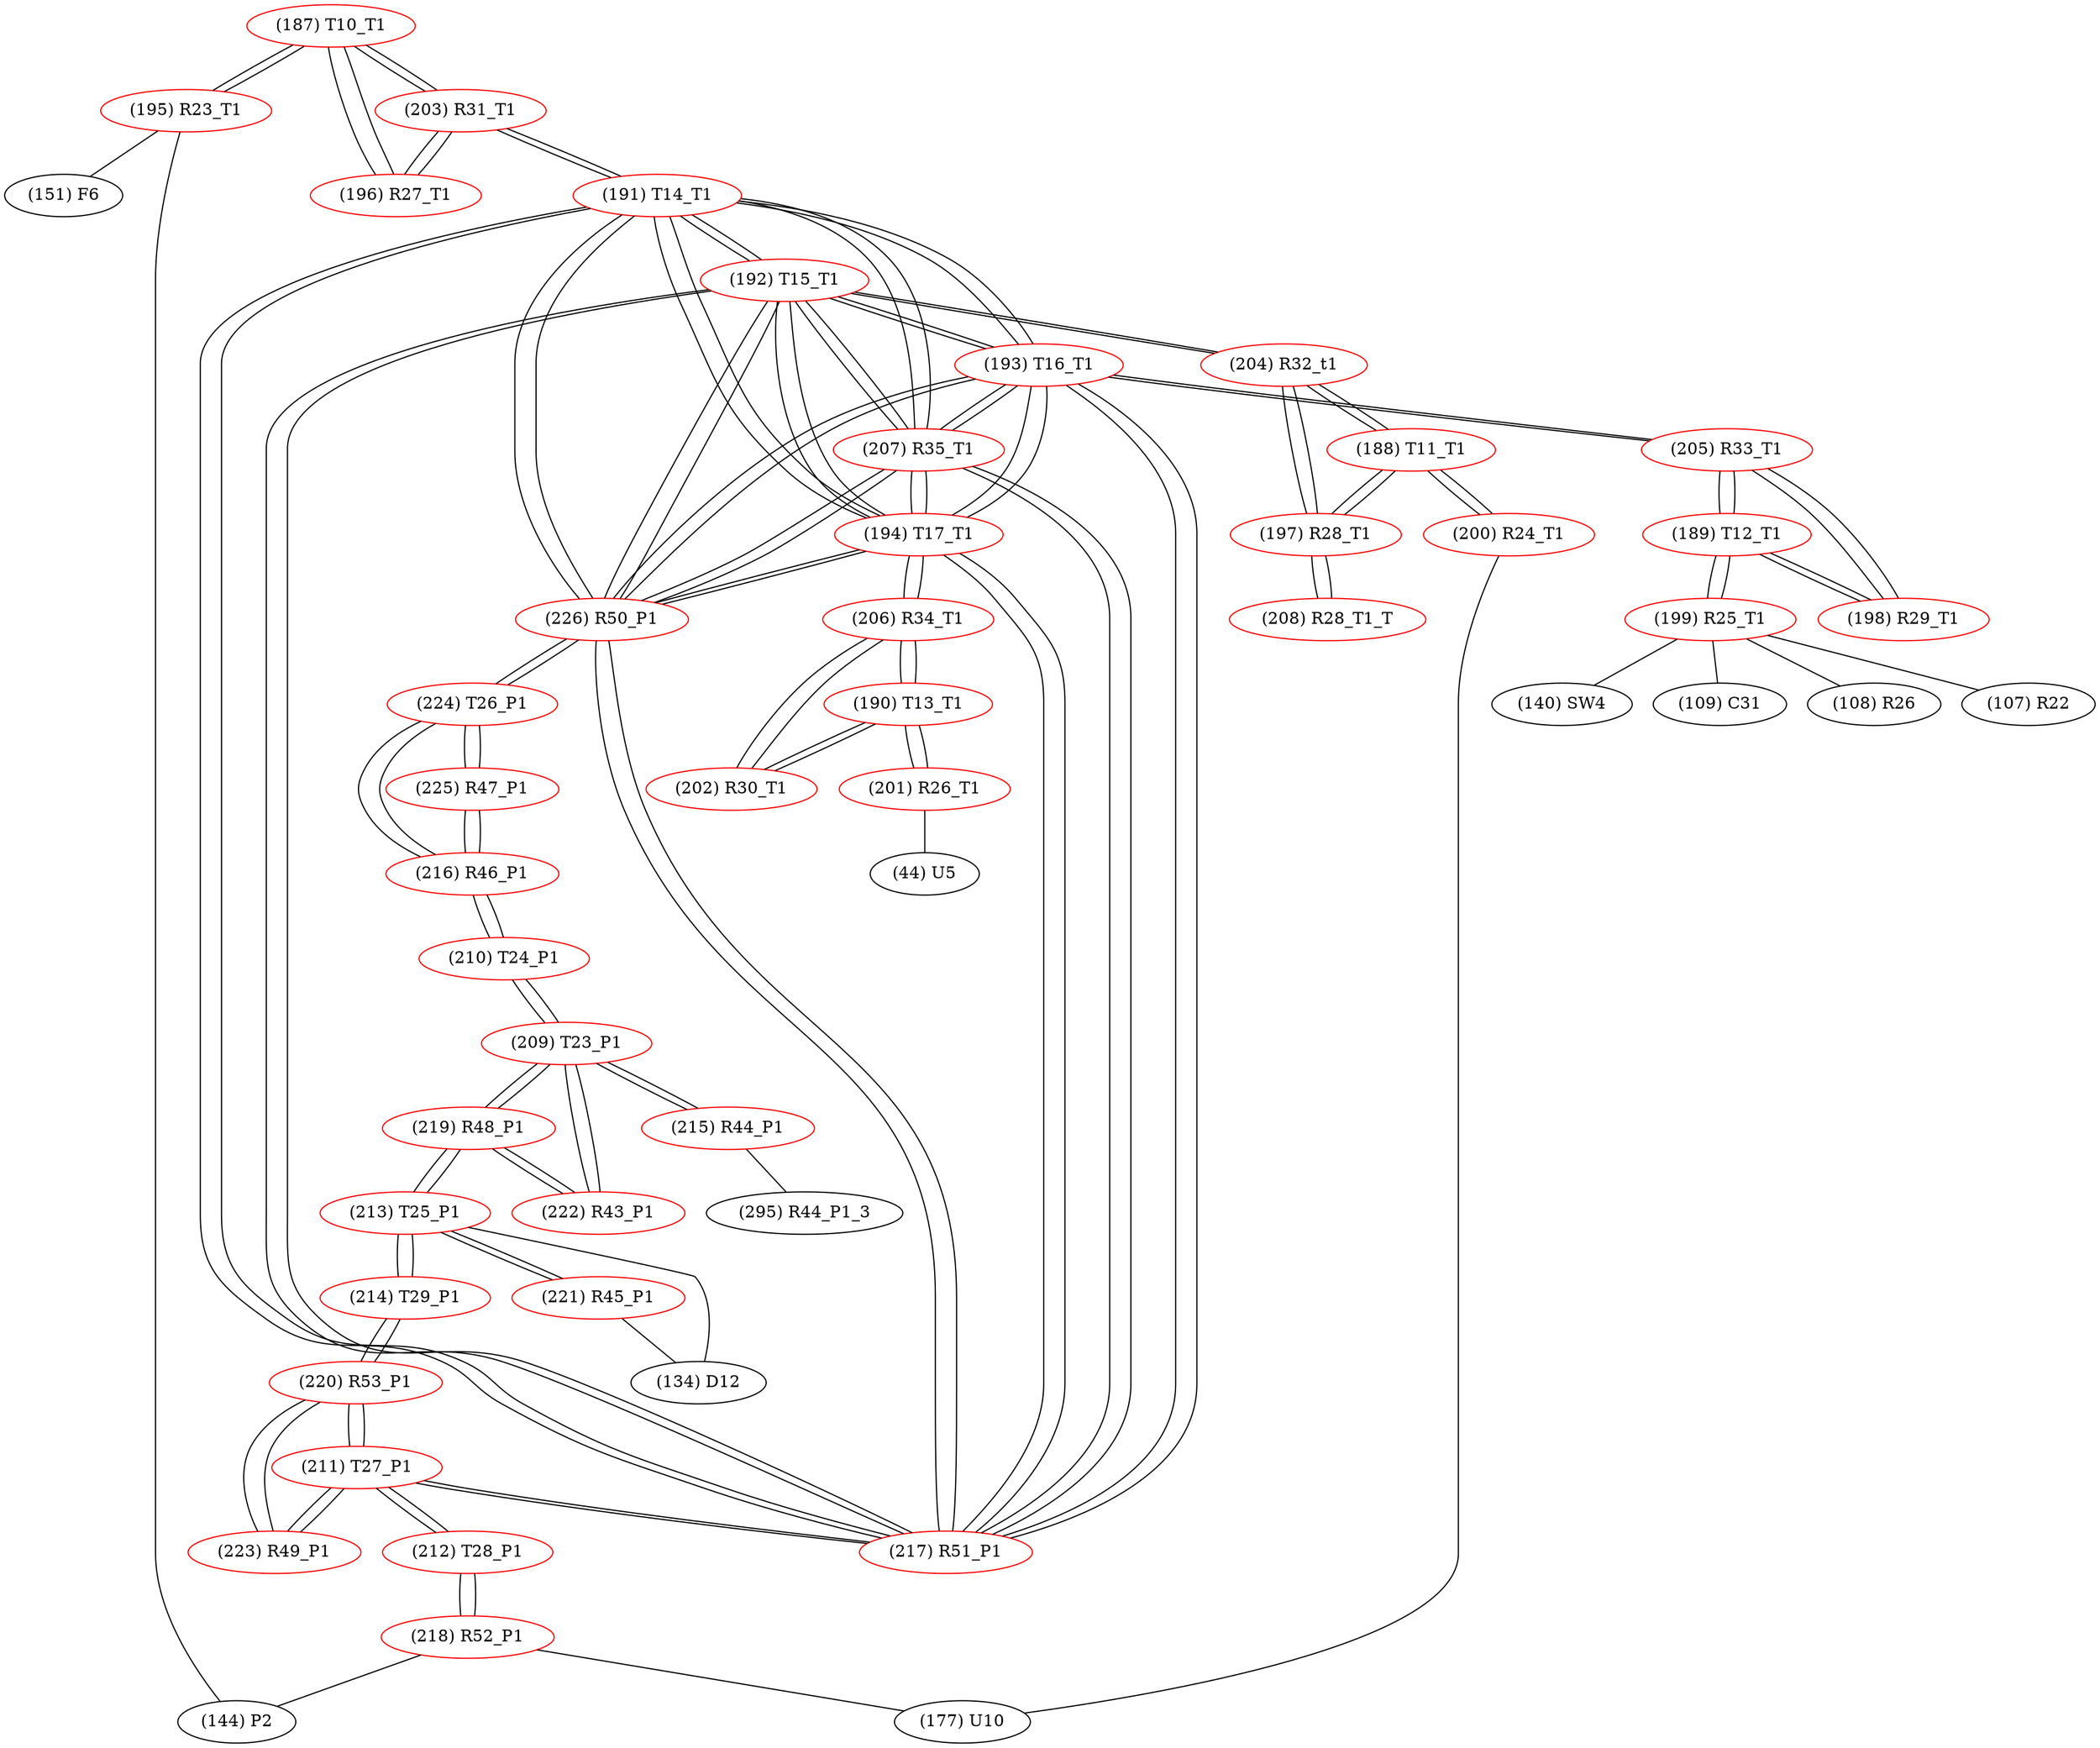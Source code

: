 graph {
	187 [label="(187) T10_T1" color=red]
	195 [label="(195) R23_T1"]
	203 [label="(203) R31_T1"]
	196 [label="(196) R27_T1"]
	188 [label="(188) T11_T1" color=red]
	200 [label="(200) R24_T1"]
	197 [label="(197) R28_T1"]
	204 [label="(204) R32_t1"]
	189 [label="(189) T12_T1" color=red]
	205 [label="(205) R33_T1"]
	198 [label="(198) R29_T1"]
	199 [label="(199) R25_T1"]
	190 [label="(190) T13_T1" color=red]
	202 [label="(202) R30_T1"]
	206 [label="(206) R34_T1"]
	201 [label="(201) R26_T1"]
	191 [label="(191) T14_T1" color=red]
	203 [label="(203) R31_T1"]
	217 [label="(217) R51_P1"]
	226 [label="(226) R50_P1"]
	194 [label="(194) T17_T1"]
	207 [label="(207) R35_T1"]
	193 [label="(193) T16_T1"]
	192 [label="(192) T15_T1"]
	192 [label="(192) T15_T1" color=red]
	204 [label="(204) R32_t1"]
	217 [label="(217) R51_P1"]
	226 [label="(226) R50_P1"]
	194 [label="(194) T17_T1"]
	207 [label="(207) R35_T1"]
	193 [label="(193) T16_T1"]
	191 [label="(191) T14_T1"]
	193 [label="(193) T16_T1" color=red]
	205 [label="(205) R33_T1"]
	217 [label="(217) R51_P1"]
	226 [label="(226) R50_P1"]
	194 [label="(194) T17_T1"]
	207 [label="(207) R35_T1"]
	192 [label="(192) T15_T1"]
	191 [label="(191) T14_T1"]
	194 [label="(194) T17_T1" color=red]
	206 [label="(206) R34_T1"]
	217 [label="(217) R51_P1"]
	226 [label="(226) R50_P1"]
	207 [label="(207) R35_T1"]
	193 [label="(193) T16_T1"]
	192 [label="(192) T15_T1"]
	191 [label="(191) T14_T1"]
	195 [label="(195) R23_T1" color=red]
	151 [label="(151) F6"]
	144 [label="(144) P2"]
	187 [label="(187) T10_T1"]
	196 [label="(196) R27_T1" color=red]
	187 [label="(187) T10_T1"]
	203 [label="(203) R31_T1"]
	197 [label="(197) R28_T1" color=red]
	188 [label="(188) T11_T1"]
	204 [label="(204) R32_t1"]
	208 [label="(208) R28_T1_T"]
	198 [label="(198) R29_T1" color=red]
	205 [label="(205) R33_T1"]
	189 [label="(189) T12_T1"]
	199 [label="(199) R25_T1" color=red]
	108 [label="(108) R26"]
	107 [label="(107) R22"]
	140 [label="(140) SW4"]
	109 [label="(109) C31"]
	189 [label="(189) T12_T1"]
	200 [label="(200) R24_T1" color=red]
	177 [label="(177) U10"]
	188 [label="(188) T11_T1"]
	201 [label="(201) R26_T1" color=red]
	44 [label="(44) U5"]
	190 [label="(190) T13_T1"]
	202 [label="(202) R30_T1" color=red]
	206 [label="(206) R34_T1"]
	190 [label="(190) T13_T1"]
	203 [label="(203) R31_T1" color=red]
	187 [label="(187) T10_T1"]
	196 [label="(196) R27_T1"]
	191 [label="(191) T14_T1"]
	204 [label="(204) R32_t1" color=red]
	192 [label="(192) T15_T1"]
	188 [label="(188) T11_T1"]
	197 [label="(197) R28_T1"]
	205 [label="(205) R33_T1" color=red]
	193 [label="(193) T16_T1"]
	198 [label="(198) R29_T1"]
	189 [label="(189) T12_T1"]
	206 [label="(206) R34_T1" color=red]
	194 [label="(194) T17_T1"]
	202 [label="(202) R30_T1"]
	190 [label="(190) T13_T1"]
	207 [label="(207) R35_T1" color=red]
	217 [label="(217) R51_P1"]
	226 [label="(226) R50_P1"]
	194 [label="(194) T17_T1"]
	193 [label="(193) T16_T1"]
	192 [label="(192) T15_T1"]
	191 [label="(191) T14_T1"]
	208 [label="(208) R28_T1_T" color=red]
	197 [label="(197) R28_T1"]
	209 [label="(209) T23_P1" color=red]
	219 [label="(219) R48_P1"]
	222 [label="(222) R43_P1"]
	210 [label="(210) T24_P1"]
	215 [label="(215) R44_P1"]
	210 [label="(210) T24_P1" color=red]
	216 [label="(216) R46_P1"]
	209 [label="(209) T23_P1"]
	211 [label="(211) T27_P1" color=red]
	217 [label="(217) R51_P1"]
	212 [label="(212) T28_P1"]
	220 [label="(220) R53_P1"]
	223 [label="(223) R49_P1"]
	212 [label="(212) T28_P1" color=red]
	218 [label="(218) R52_P1"]
	211 [label="(211) T27_P1"]
	213 [label="(213) T25_P1" color=red]
	214 [label="(214) T29_P1"]
	219 [label="(219) R48_P1"]
	221 [label="(221) R45_P1"]
	134 [label="(134) D12"]
	214 [label="(214) T29_P1" color=red]
	213 [label="(213) T25_P1"]
	220 [label="(220) R53_P1"]
	215 [label="(215) R44_P1" color=red]
	295 [label="(295) R44_P1_3"]
	209 [label="(209) T23_P1"]
	216 [label="(216) R46_P1" color=red]
	224 [label="(224) T26_P1"]
	225 [label="(225) R47_P1"]
	210 [label="(210) T24_P1"]
	217 [label="(217) R51_P1" color=red]
	211 [label="(211) T27_P1"]
	226 [label="(226) R50_P1"]
	194 [label="(194) T17_T1"]
	207 [label="(207) R35_T1"]
	193 [label="(193) T16_T1"]
	192 [label="(192) T15_T1"]
	191 [label="(191) T14_T1"]
	218 [label="(218) R52_P1" color=red]
	177 [label="(177) U10"]
	144 [label="(144) P2"]
	212 [label="(212) T28_P1"]
	219 [label="(219) R48_P1" color=red]
	213 [label="(213) T25_P1"]
	209 [label="(209) T23_P1"]
	222 [label="(222) R43_P1"]
	220 [label="(220) R53_P1" color=red]
	214 [label="(214) T29_P1"]
	211 [label="(211) T27_P1"]
	223 [label="(223) R49_P1"]
	221 [label="(221) R45_P1" color=red]
	213 [label="(213) T25_P1"]
	134 [label="(134) D12"]
	222 [label="(222) R43_P1" color=red]
	219 [label="(219) R48_P1"]
	209 [label="(209) T23_P1"]
	223 [label="(223) R49_P1" color=red]
	211 [label="(211) T27_P1"]
	220 [label="(220) R53_P1"]
	224 [label="(224) T26_P1" color=red]
	226 [label="(226) R50_P1"]
	216 [label="(216) R46_P1"]
	225 [label="(225) R47_P1"]
	225 [label="(225) R47_P1" color=red]
	224 [label="(224) T26_P1"]
	216 [label="(216) R46_P1"]
	226 [label="(226) R50_P1" color=red]
	224 [label="(224) T26_P1"]
	217 [label="(217) R51_P1"]
	194 [label="(194) T17_T1"]
	207 [label="(207) R35_T1"]
	193 [label="(193) T16_T1"]
	192 [label="(192) T15_T1"]
	191 [label="(191) T14_T1"]
	187 -- 195
	187 -- 203
	187 -- 196
	188 -- 200
	188 -- 197
	188 -- 204
	189 -- 205
	189 -- 198
	189 -- 199
	190 -- 202
	190 -- 206
	190 -- 201
	191 -- 203
	191 -- 217
	191 -- 226
	191 -- 194
	191 -- 207
	191 -- 193
	191 -- 192
	192 -- 204
	192 -- 217
	192 -- 226
	192 -- 194
	192 -- 207
	192 -- 193
	192 -- 191
	193 -- 205
	193 -- 217
	193 -- 226
	193 -- 194
	193 -- 207
	193 -- 192
	193 -- 191
	194 -- 206
	194 -- 217
	194 -- 226
	194 -- 207
	194 -- 193
	194 -- 192
	194 -- 191
	195 -- 151
	195 -- 144
	195 -- 187
	196 -- 187
	196 -- 203
	197 -- 188
	197 -- 204
	197 -- 208
	198 -- 205
	198 -- 189
	199 -- 108
	199 -- 107
	199 -- 140
	199 -- 109
	199 -- 189
	200 -- 177
	200 -- 188
	201 -- 44
	201 -- 190
	202 -- 206
	202 -- 190
	203 -- 187
	203 -- 196
	203 -- 191
	204 -- 192
	204 -- 188
	204 -- 197
	205 -- 193
	205 -- 198
	205 -- 189
	206 -- 194
	206 -- 202
	206 -- 190
	207 -- 217
	207 -- 226
	207 -- 194
	207 -- 193
	207 -- 192
	207 -- 191
	208 -- 197
	209 -- 219
	209 -- 222
	209 -- 210
	209 -- 215
	210 -- 216
	210 -- 209
	211 -- 217
	211 -- 212
	211 -- 220
	211 -- 223
	212 -- 218
	212 -- 211
	213 -- 214
	213 -- 219
	213 -- 221
	213 -- 134
	214 -- 213
	214 -- 220
	215 -- 295
	215 -- 209
	216 -- 224
	216 -- 225
	216 -- 210
	217 -- 211
	217 -- 226
	217 -- 194
	217 -- 207
	217 -- 193
	217 -- 192
	217 -- 191
	218 -- 177
	218 -- 144
	218 -- 212
	219 -- 213
	219 -- 209
	219 -- 222
	220 -- 214
	220 -- 211
	220 -- 223
	221 -- 213
	221 -- 134
	222 -- 219
	222 -- 209
	223 -- 211
	223 -- 220
	224 -- 226
	224 -- 216
	224 -- 225
	225 -- 224
	225 -- 216
	226 -- 224
	226 -- 217
	226 -- 194
	226 -- 207
	226 -- 193
	226 -- 192
	226 -- 191
}